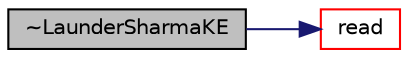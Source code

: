 digraph "~LaunderSharmaKE"
{
  bgcolor="transparent";
  edge [fontname="Helvetica",fontsize="10",labelfontname="Helvetica",labelfontsize="10"];
  node [fontname="Helvetica",fontsize="10",shape=record];
  rankdir="LR";
  Node312 [label="~LaunderSharmaKE",height=0.2,width=0.4,color="black", fillcolor="grey75", style="filled", fontcolor="black"];
  Node312 -> Node313 [color="midnightblue",fontsize="10",style="solid",fontname="Helvetica"];
  Node313 [label="read",height=0.2,width=0.4,color="red",URL="$a32353.html#af816873151ddb0126e98bb2f914d8ed5",tooltip="Re-read model coefficients if they have changed. "];
}
